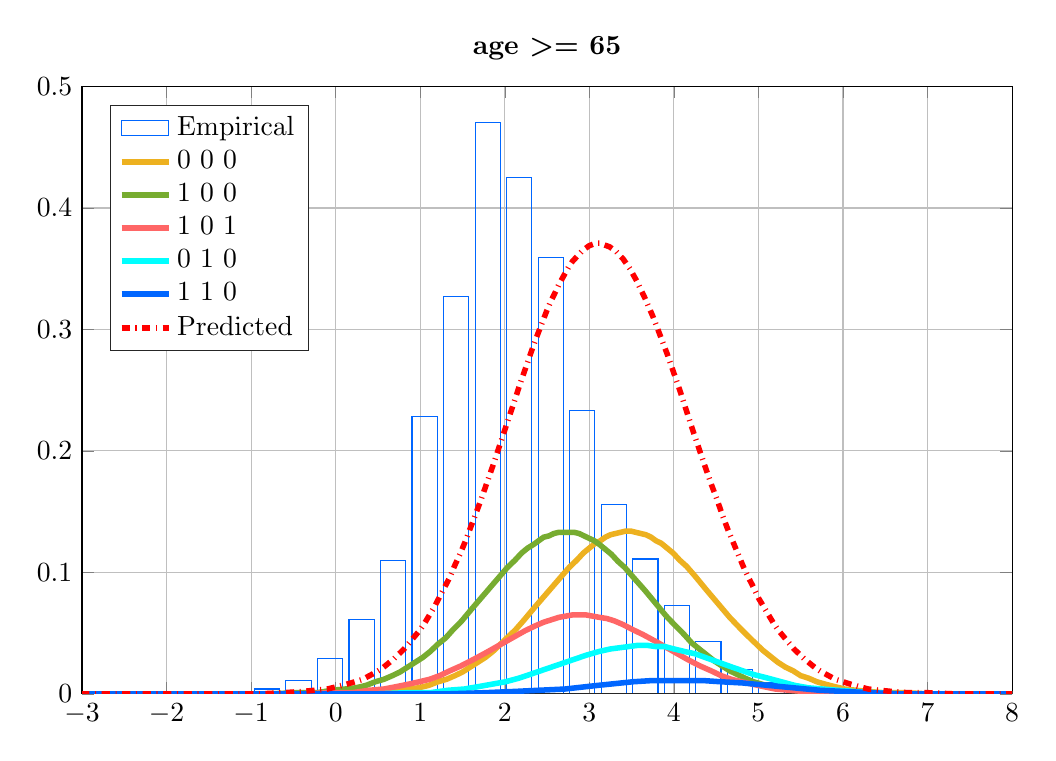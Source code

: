 % This file was created by matlab2tikz.
%
%The latest updates can be retrieved from
%  http://www.mathworks.com/matlabcentral/fileexchange/22022-matlab2tikz-matlab2tikz
%where you can also make suggestions and rate matlab2tikz.
%
\definecolor{mycolor1}{rgb}{0.0,0.4,1.0}%
\definecolor{mycolor2}{rgb}{0.929,0.694,0.125}%
\definecolor{mycolor3}{rgb}{0.466,0.674,0.188}%
\definecolor{mycolor4}{rgb}{0.0,1.0,1.0}%
%
\begin{tikzpicture}

\begin{axis}[%
width=4.65in,
height=3.037in,
at={(0.78in,0.41in)},
scale only axis,
bar shift auto,
xmin=-3,
xmax=8,
ymin=0,
ymax=0.5,
axis background/.style={fill=white},
title style={font=\bfseries},
title={$\text{age \textgreater{}= 65}$},
xmajorgrids,
ymajorgrids,
legend style={at={(0.03,0.97)}, anchor=north west, legend cell align=left, align=left, draw=white!15!black}
]
\addplot[ybar, bar width=0.298, fill=white, fill opacity=0, draw=mycolor1, area legend] table[row sep=crcr] {%
-0.813	0.004\\
-0.44	0.011\\
-0.067	0.029\\
0.306	0.061\\
0.679	0.11\\
1.052	0.228\\
1.425	0.327\\
1.798	0.47\\
2.171	0.425\\
2.544	0.359\\
2.917	0.233\\
3.29	0.156\\
3.663	0.111\\
4.036	0.073\\
4.409	0.043\\
4.782	0.02\\
5.155	0.009\\
5.528	0.003\\
5.901	0.004\\
6.274	0.003\\
};
\addplot[forget plot, color=white!15!black] table[row sep=crcr] {%
-3	0\\
8	0\\
};
\addlegendentry{Empirical}

\addplot [color=mycolor2, line width=2.0pt]
  table[row sep=crcr]{%
-3.01	4.878e-11\\
-0.05	0.0\\
0.29	0.001\\
0.52	0.002\\
0.7	0.003\\
0.85	0.004\\
0.98	0.005\\
1.1	0.007\\
1.21	0.01\\
1.31	0.012\\
1.41	0.015\\
1.5	0.018\\
1.59	0.022\\
1.68	0.026\\
1.77	0.03\\
1.86	0.035\\
1.95	0.041\\
2.04	0.047\\
2.13	0.053\\
2.23	0.061\\
2.35	0.071\\
2.76	0.104\\
2.85	0.11\\
2.93	0.116\\
3	0.12\\
3.07	0.124\\
3.13	0.126\\
3.19	0.129\\
3.25	0.131\\
3.31	0.132\\
3.37	0.133\\
3.43	0.134\\
3.49	0.134\\
3.55	0.133\\
3.61	0.132\\
3.67	0.131\\
3.73	0.129\\
3.79	0.126\\
3.85	0.124\\
3.92	0.12\\
3.99	0.116\\
4.07	0.11\\
4.15	0.105\\
4.25	0.097\\
4.38	0.086\\
4.66	0.063\\
4.77	0.055\\
4.87	0.048\\
4.96	0.042\\
5.05	0.036\\
5.14	0.031\\
5.23	0.026\\
5.32	0.022\\
5.41	0.019\\
5.5	0.015\\
5.59	0.013\\
5.69	0.01\\
5.79	0.008\\
5.9	0.006\\
6.02	0.004\\
6.15	0.003\\
6.3	0.002\\
6.48	0.001\\
6.71	0.001\\
7.03	0.0\\
7.62	1.685e-05\\
8.01	2.891e-06\\
};
\addlegendentry{0  0  0}

\addplot [color=mycolor3, line width=2.0pt]
  table[row sep=crcr]{%
-3.01	5.154e-09\\
-0.79	0.0\\
-0.45	0.001\\
-0.22	0.001\\
-0.04	0.003\\
0.11	0.004\\
0.24	0.005\\
0.36	0.007\\
0.47	0.01\\
0.57	0.012\\
0.67	0.015\\
0.76	0.018\\
0.85	0.022\\
0.94	0.026\\
1.03	0.03\\
1.12	0.035\\
1.21	0.041\\
1.3	0.046\\
1.39	0.053\\
1.49	0.06\\
1.61	0.07\\
2.03	0.104\\
2.12	0.11\\
2.2	0.116\\
2.27	0.12\\
2.34	0.123\\
2.4	0.126\\
2.46	0.129\\
2.52	0.13\\
2.58	0.132\\
2.64	0.133\\
2.7	0.133\\
2.76	0.133\\
2.82	0.133\\
2.88	0.132\\
2.94	0.13\\
3	0.128\\
3.06	0.126\\
3.12	0.123\\
3.19	0.119\\
3.26	0.115\\
3.34	0.109\\
3.42	0.104\\
3.52	0.096\\
3.66	0.085\\
3.91	0.064\\
4.02	0.056\\
4.12	0.049\\
4.21	0.042\\
4.3	0.037\\
4.39	0.032\\
4.48	0.027\\
4.57	0.023\\
4.66	0.019\\
4.75	0.016\\
4.84	0.013\\
4.94	0.01\\
5.04	0.008\\
5.15	0.006\\
5.27	0.005\\
5.4	0.003\\
5.55	0.002\\
5.73	0.001\\
5.96	0.001\\
6.28	0.0\\
6.85	1.941e-05\\
8.01	6.716e-08\\
};
\addlegendentry{1  0  0}

\addplot [color=white!40!red, line width=2.0pt]
  table[row sep=crcr]{%
-3.01	8.821e-10\\
-0.41	0.0\\
-0.05	0.001\\
0.2	0.001\\
0.4	0.003\\
0.57	0.004\\
0.72	0.006\\
0.86	0.008\\
0.99	0.01\\
1.11	0.012\\
1.23	0.015\\
1.35	0.019\\
1.48	0.023\\
1.62	0.028\\
1.78	0.034\\
2.24	0.052\\
2.36	0.056\\
2.46	0.059\\
2.55	0.061\\
2.64	0.063\\
2.72	0.064\\
2.8	0.065\\
2.88	0.065\\
2.96	0.065\\
3.04	0.064\\
3.12	0.063\\
3.21	0.062\\
3.3	0.06\\
3.4	0.057\\
3.51	0.053\\
3.63	0.049\\
3.79	0.043\\
4.17	0.028\\
4.31	0.023\\
4.44	0.019\\
4.56	0.015\\
4.68	0.012\\
4.8	0.01\\
4.93	0.008\\
5.06	0.006\\
5.2	0.004\\
5.36	0.003\\
5.54	0.002\\
5.75	0.001\\
6.02	0.0\\
6.42	0.0\\
7.29	2.908e-06\\
8.01	8.335e-08\\
};
\addlegendentry{1  0  1}

\addplot [color=mycolor4, line width=2.0pt]
  table[row sep=crcr]{%
-3.01	4.469e-12\\
0.47	0.0\\
0.85	0.001\\
1.12	0.001\\
1.33	0.003\\
1.52	0.004\\
1.69	0.006\\
1.85	0.008\\
2.01	0.01\\
2.17	0.013\\
2.34	0.017\\
2.55	0.022\\
2.97	0.032\\
3.12	0.035\\
3.25	0.037\\
3.36	0.038\\
3.47	0.039\\
3.58	0.04\\
3.68	0.04\\
3.78	0.039\\
3.89	0.039\\
4	0.037\\
4.12	0.035\\
4.25	0.033\\
4.41	0.029\\
4.69	0.022\\
4.94	0.016\\
5.11	0.013\\
5.27	0.01\\
5.43	0.007\\
5.59	0.005\\
5.76	0.004\\
5.94	0.003\\
6.14	0.002\\
6.38	0.001\\
6.69	0.0\\
7.17	6.05e-05\\
8.01	1.921e-06\\
};
\addlegendentry{0  1  0}

\addplot [color=mycolor1, line width=2.0pt]
  table[row sep=crcr]{%
-3.01	5.684e-14\\
1.31	0.0\\
1.77	0.001\\
2.11	0.002\\
2.41	0.003\\
2.71	0.004\\
3.1	0.007\\
3.52	0.01\\
3.75	0.011\\
3.95	0.011\\
4.14	0.011\\
4.34	0.011\\
4.55	0.01\\
4.81	0.009\\
5.72	0.003\\
6.01	0.002\\
6.32	0.001\\
6.7	0.0\\
7.26	5.876e-05\\
8.01	3.665e-06\\
};
\addlegendentry{1  1  0}

\addplot [color=red, dashdotted, line width=2.0pt]
  table[row sep=crcr]{%
-3.01	0.0\\
-0.9	0.0\\
-0.61	0.001\\
-0.4	0.002\\
-0.24	0.003\\
-0.1	0.004\\
0.02	0.006\\
0.13	0.008\\
0.23	0.01\\
0.32	0.012\\
0.4	0.015\\
0.48	0.018\\
0.55	0.021\\
0.62	0.025\\
0.69	0.029\\
0.75	0.033\\
0.81	0.037\\
0.87	0.042\\
0.93	0.047\\
0.99	0.052\\
1.05	0.058\\
1.11	0.065\\
1.17	0.072\\
1.23	0.08\\
1.29	0.088\\
1.35	0.096\\
1.41	0.106\\
1.47	0.115\\
1.53	0.125\\
1.59	0.136\\
1.65	0.147\\
1.72	0.16\\
1.79	0.174\\
1.87	0.19\\
1.98	0.213\\
2.19	0.257\\
2.27	0.273\\
2.34	0.287\\
2.4	0.298\\
2.45	0.307\\
2.5	0.316\\
2.55	0.324\\
2.6	0.331\\
2.64	0.337\\
2.68	0.342\\
2.72	0.347\\
2.76	0.352\\
2.8	0.356\\
2.84	0.359\\
2.88	0.362\\
2.92	0.365\\
2.96	0.367\\
3	0.369\\
3.04	0.37\\
3.08	0.371\\
3.12	0.371\\
3.16	0.37\\
3.2	0.369\\
3.24	0.368\\
3.28	0.366\\
3.32	0.364\\
3.36	0.361\\
3.4	0.358\\
3.44	0.354\\
3.48	0.35\\
3.52	0.345\\
3.56	0.34\\
3.6	0.334\\
3.65	0.327\\
3.7	0.319\\
3.75	0.311\\
3.8	0.302\\
3.86	0.291\\
3.92	0.28\\
3.99	0.266\\
4.07	0.25\\
4.2	0.222\\
4.35	0.191\\
4.44	0.173\\
4.51	0.16\\
4.58	0.146\\
4.64	0.135\\
4.7	0.125\\
4.76	0.115\\
4.82	0.105\\
4.88	0.096\\
4.94	0.088\\
5	0.079\\
5.06	0.072\\
5.12	0.065\\
5.18	0.058\\
5.24	0.052\\
5.3	0.047\\
5.36	0.042\\
5.42	0.037\\
5.48	0.033\\
5.54	0.029\\
5.61	0.025\\
5.68	0.021\\
5.75	0.018\\
5.83	0.015\\
5.91	0.012\\
6	0.01\\
6.09	0.008\\
6.19	0.006\\
6.3	0.004\\
6.43	0.003\\
6.58	0.002\\
6.76	0.001\\
6.99	0.001\\
7.32	0.0\\
7.95	1.233e-05\\
8.01	9.496e-06\\
};
\addlegendentry{Predicted}

\end{axis}
\end{tikzpicture}%